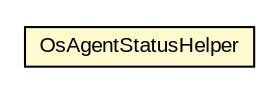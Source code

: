 #!/usr/local/bin/dot
#
# Class diagram 
# Generated by UMLGraph version R5_6-24-gf6e263 (http://www.umlgraph.org/)
#

digraph G {
	edge [fontname="arial",fontsize=10,labelfontname="arial",labelfontsize=10];
	node [fontname="arial",fontsize=10,shape=plaintext];
	nodesep=0.25;
	ranksep=0.5;
	// org.miloss.fgsms.presentation.OsAgentStatusHelper
	c850900 [label=<<table title="org.miloss.fgsms.presentation.OsAgentStatusHelper" border="0" cellborder="1" cellspacing="0" cellpadding="2" port="p" bgcolor="lemonChiffon" href="./OsAgentStatusHelper.html">
		<tr><td><table border="0" cellspacing="0" cellpadding="1">
<tr><td align="center" balign="center"> OsAgentStatusHelper </td></tr>
		</table></td></tr>
		</table>>, URL="./OsAgentStatusHelper.html", fontname="arial", fontcolor="black", fontsize=10.0];
}

